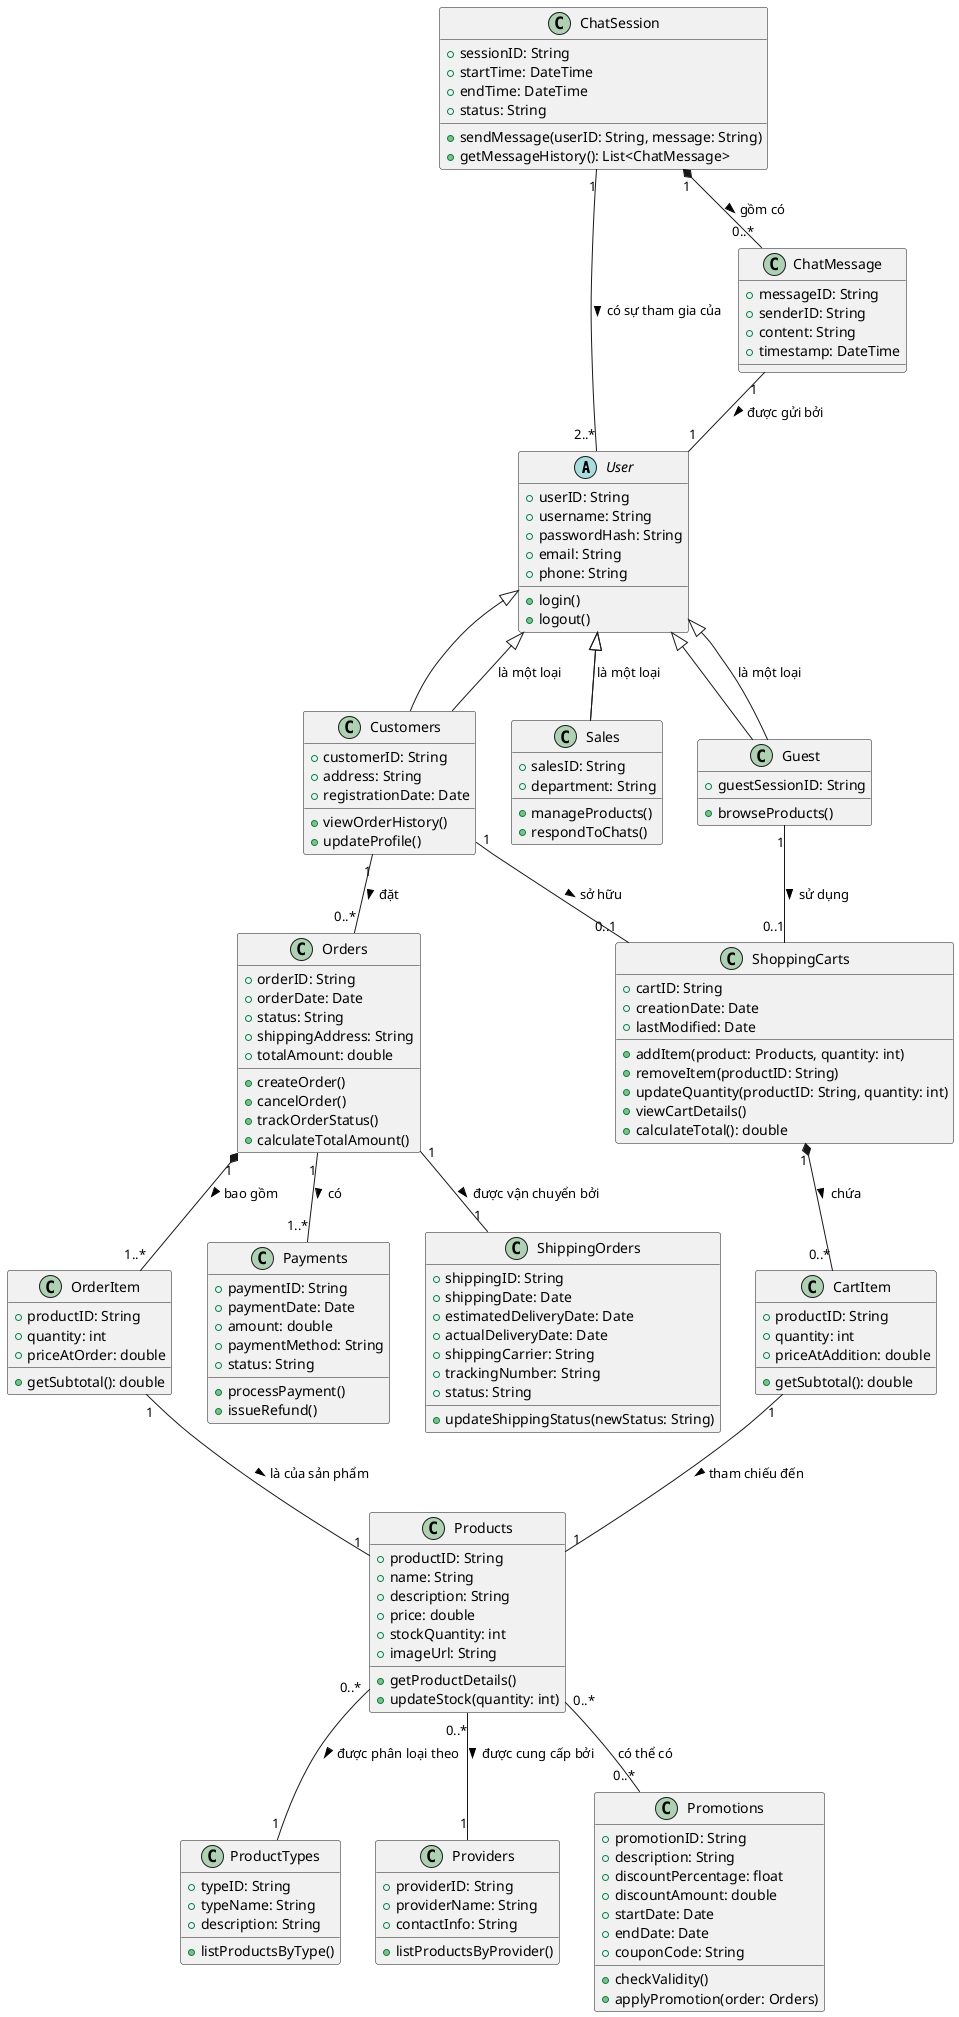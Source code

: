 @startuml Hệ thống Thương mại điện tử

abstract class User {
    + userID: String
    + username: String
    + passwordHash: String
    + email: String
    + phone: String
    + login()
    + logout()
}

class Customers extends User {
    + customerID: String
    + address: String
    + registrationDate: Date
    + viewOrderHistory()
    + updateProfile()
}

class Sales extends User {
    + salesID: String
    + department: String
    + manageProducts()
    + respondToChats()
}

class Guest extends User {
    + guestSessionID: String
    + browseProducts()
}

class Products {
    + productID: String
    + name: String
    + description: String
    + price: double
    + stockQuantity: int
    + imageUrl: String
    + getProductDetails()
    + updateStock(quantity: int)
}

class ProductTypes {
    + typeID: String
    + typeName: String
    + description: String
    + listProductsByType()
}

class Providers {
    + providerID: String
    + providerName: String
    + contactInfo: String
    + listProductsByProvider()
}

class Promotions {
    + promotionID: String
    + description: String
    + discountPercentage: float
    + discountAmount: double
    + startDate: Date
    + endDate: Date
    + couponCode: String
    + checkValidity()
    + applyPromotion(order: Orders)
}

class ShoppingCarts {
    + cartID: String
    + creationDate: Date
    + lastModified: Date
    + addItem(product: Products, quantity: int)
    + removeItem(productID: String)
    + updateQuantity(productID: String, quantity: int)
    + viewCartDetails()
    + calculateTotal(): double
}

class CartItem {
    + productID: String
    + quantity: int
    + priceAtAddition: double
    + getSubtotal(): double
}

class Orders {
    + orderID: String
    + orderDate: Date
    + status: String
    + shippingAddress: String
    + totalAmount: double
    + createOrder()
    + cancelOrder()
    + trackOrderStatus()
    + calculateTotalAmount()
}

class OrderItem {
    + productID: String
    + quantity: int
    + priceAtOrder: double
    + getSubtotal(): double
}

class Payments {
    + paymentID: String
    + paymentDate: Date
    + amount: double
    + paymentMethod: String
    + status: String
    + processPayment()
    + issueRefund()
}

class ShippingOrders {
    + shippingID: String
    + shippingDate: Date
    + estimatedDeliveryDate: Date
    + actualDeliveryDate: Date
    + shippingCarrier: String
    + trackingNumber: String
    + status: String
    + updateShippingStatus(newStatus: String)
}

class ChatSession {
    + sessionID: String
    + startTime: DateTime
    + endTime: DateTime
    + status: String
    + sendMessage(userID: String, message: String)
    + getMessageHistory(): List<ChatMessage>
}

class ChatMessage {
    + messageID: String
    + senderID: String
    + content: String
    + timestamp: DateTime
}

User <|-- Customers : "là một loại"
User <|-- Sales : "là một loại"
User <|-- Guest : "là một loại"

Products "0..*" -- "1" ProductTypes : "được phân loại theo >"
Products "0..*" -- "1" Providers : "được cung cấp bởi >"
Products "0..*" -- "0..*" Promotions : "có thể có"

Customers "1" -- "0..1" ShoppingCarts : "sở hữu >"
Guest "1" -- "0..1" ShoppingCarts : "sử dụng >"
ShoppingCarts "1" *-- "0..*" CartItem : "chứa >"
CartItem "1" -- "1" Products : "tham chiếu đến >"

Customers "1" -- "0..*" Orders : "đặt >"
Orders "1" *-- "1..*" OrderItem : "bao gồm >"
OrderItem "1" -- "1" Products : "là của sản phẩm >"
Orders "1" -- "1..*" Payments : "có >"
Orders "1" -- "1" ShippingOrders : "được vận chuyển bởi >"

ChatSession "1" -- "2..*" User : "có sự tham gia của >"
ChatSession "1" *-- "0..*" ChatMessage : "gồm có >"
ChatMessage "1" -- "1" User : "được gửi bởi >"

@enduml
